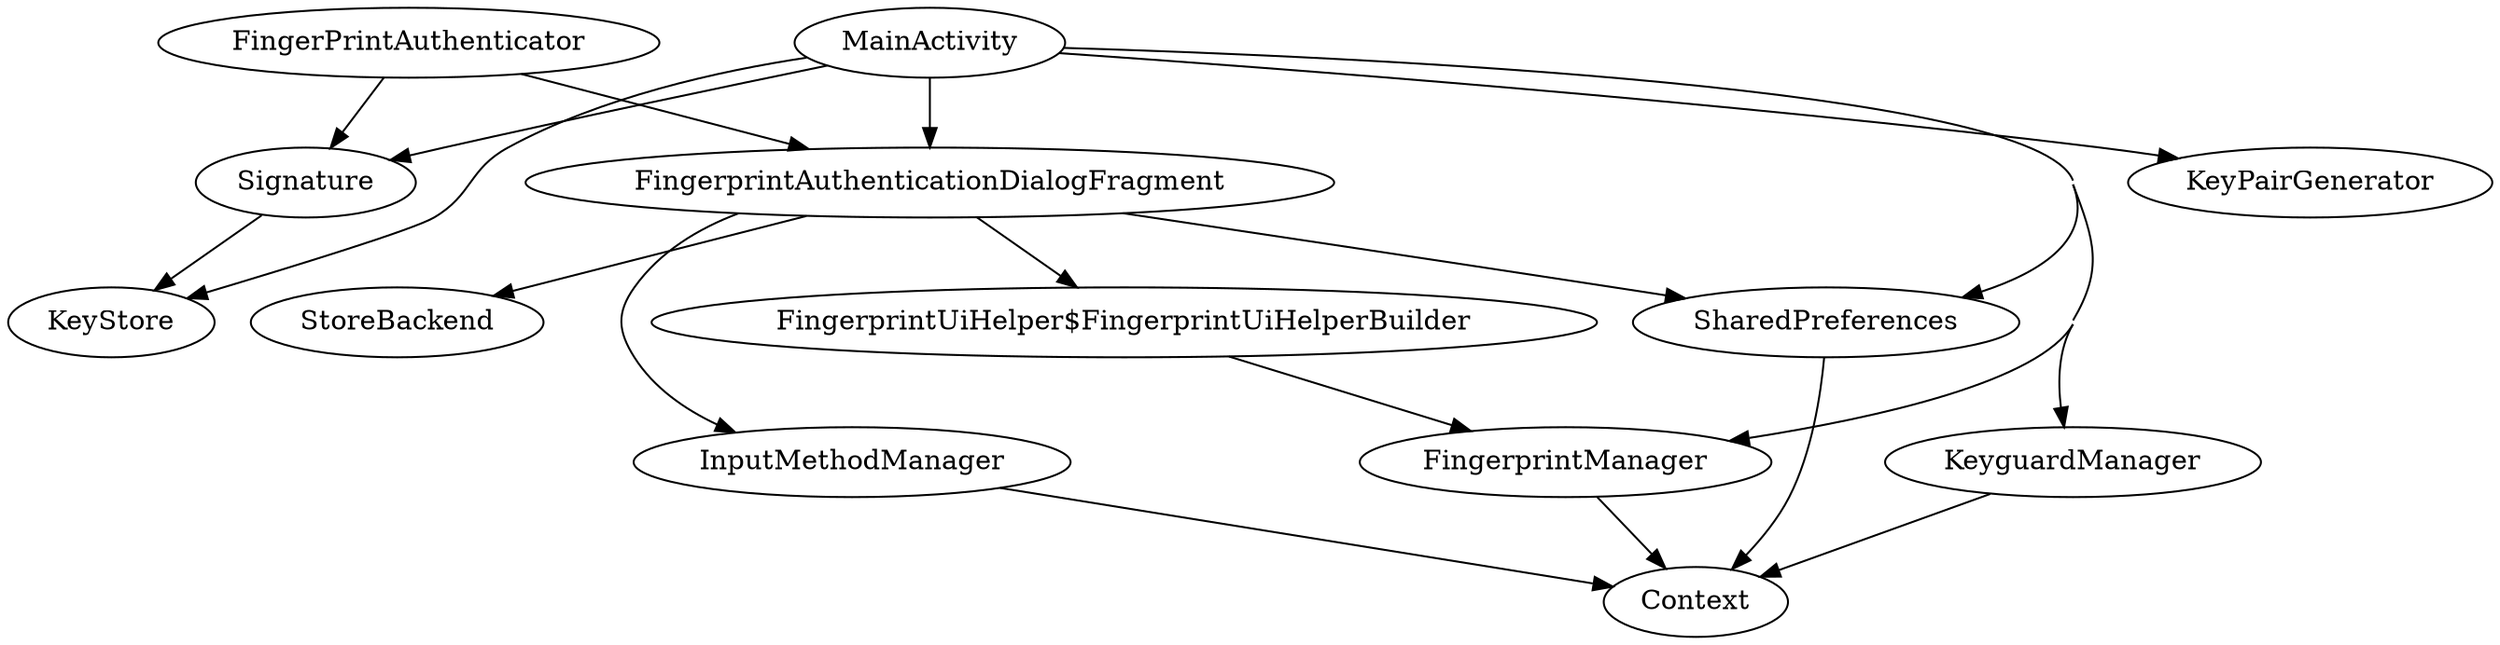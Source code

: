 digraph G1 {
  concentrate = true;
  FingerPrintAuthenticator -> FingerprintAuthenticationDialogFragment;
  FingerPrintAuthenticator -> Signature;
  n2 [label="FingerprintUiHelper$FingerprintUiHelperBuilder"];
  FingerprintAuthenticationDialogFragment -> n2;
  FingerprintAuthenticationDialogFragment -> SharedPreferences;
  FingerprintAuthenticationDialogFragment -> InputMethodManager;
  FingerprintAuthenticationDialogFragment -> StoreBackend;
  FingerprintManager -> Context;
  n2 -> FingerprintManager;
  InputMethodManager -> Context;
  KeyguardManager -> Context;
  MainActivity -> FingerprintAuthenticationDialogFragment;
  MainActivity -> KeyguardManager;
  MainActivity -> SharedPreferences;
  MainActivity -> FingerprintManager;
  MainActivity -> KeyPairGenerator;
  MainActivity -> KeyStore;
  MainActivity -> Signature;
  SharedPreferences -> Context;
  Signature -> KeyStore;
}
